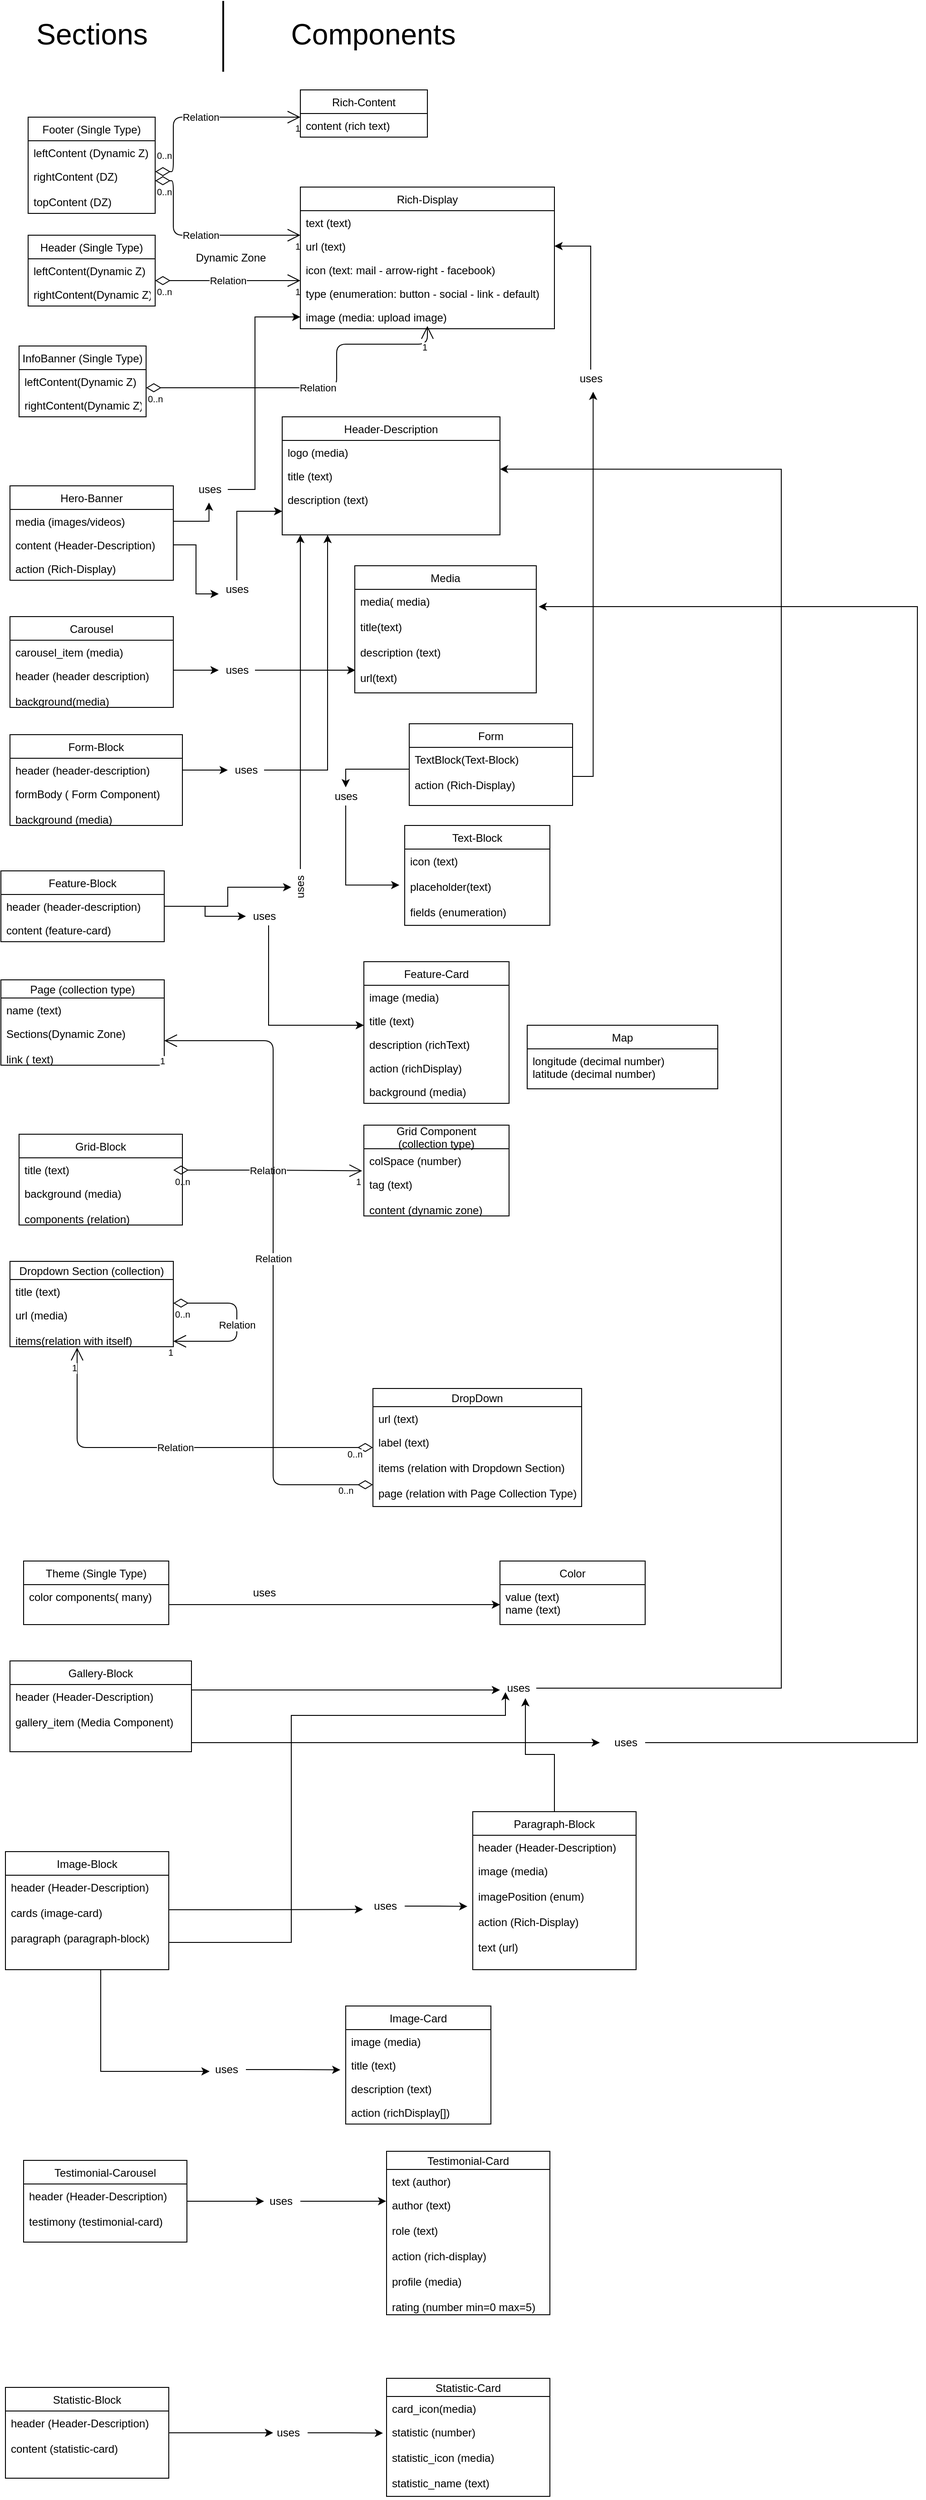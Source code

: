 <mxfile version="13.7.9" type="device"><diagram name="Page-1" id="9f46799a-70d6-7492-0946-bef42562c5a5"><mxGraphModel dx="768" dy="482" grid="1" gridSize="10" guides="1" tooltips="1" connect="1" arrows="1" fold="1" page="1" pageScale="1" pageWidth="1600" pageHeight="1200" background="#ffffff" math="0" shadow="0"><root><mxCell id="0"/><mxCell id="1" parent="0"/><mxCell id="4QAWiXPxQ4Lq5QaZmQ-t-1" value="Header (Single Type)" style="swimlane;fontStyle=0;childLayout=stackLayout;horizontal=1;startSize=26;fillColor=none;horizontalStack=0;resizeParent=1;resizeParentMax=0;resizeLast=0;collapsible=1;marginBottom=0;" parent="1" vertex="1"><mxGeometry x="40" y="260" width="140" height="78" as="geometry"/></mxCell><mxCell id="4QAWiXPxQ4Lq5QaZmQ-t-3" value="leftContent(Dynamic Z)" style="text;strokeColor=none;fillColor=none;align=left;verticalAlign=top;spacingLeft=4;spacingRight=4;overflow=hidden;rotatable=0;points=[[0,0.5],[1,0.5]];portConstraint=eastwest;" parent="4QAWiXPxQ4Lq5QaZmQ-t-1" vertex="1"><mxGeometry y="26" width="140" height="26" as="geometry"/></mxCell><mxCell id="4QAWiXPxQ4Lq5QaZmQ-t-22" value="rightContent(Dynamic Z)&#10;" style="text;strokeColor=none;fillColor=none;align=left;verticalAlign=top;spacingLeft=4;spacingRight=4;overflow=hidden;rotatable=0;points=[[0,0.5],[1,0.5]];portConstraint=eastwest;" parent="4QAWiXPxQ4Lq5QaZmQ-t-1" vertex="1"><mxGeometry y="52" width="140" height="26" as="geometry"/></mxCell><mxCell id="4QAWiXPxQ4Lq5QaZmQ-t-37" value="Relation" style="endArrow=open;html=1;endSize=12;startArrow=diamondThin;startSize=14;startFill=0;edgeStyle=orthogonalEdgeStyle;" parent="1" edge="1"><mxGeometry relative="1" as="geometry"><mxPoint x="180" y="310" as="sourcePoint"/><mxPoint x="340" y="310" as="targetPoint"/></mxGeometry></mxCell><mxCell id="4QAWiXPxQ4Lq5QaZmQ-t-38" value="0..n" style="resizable=0;html=1;align=left;verticalAlign=top;labelBackgroundColor=#ffffff;fontSize=10;" parent="4QAWiXPxQ4Lq5QaZmQ-t-37" connectable="0" vertex="1"><mxGeometry x="-1" relative="1" as="geometry"/></mxCell><mxCell id="4QAWiXPxQ4Lq5QaZmQ-t-39" value="1" style="resizable=0;html=1;align=right;verticalAlign=top;labelBackgroundColor=#ffffff;fontSize=10;" parent="4QAWiXPxQ4Lq5QaZmQ-t-37" connectable="0" vertex="1"><mxGeometry x="1" relative="1" as="geometry"/></mxCell><mxCell id="4QAWiXPxQ4Lq5QaZmQ-t-42" value="Dynamic Zone" style="text;html=1;align=center;verticalAlign=middle;resizable=0;points=[];autosize=1;" parent="1" vertex="1"><mxGeometry x="218" y="275" width="90" height="20" as="geometry"/></mxCell><mxCell id="4QAWiXPxQ4Lq5QaZmQ-t-43" value="Relation" style="endArrow=open;html=1;endSize=12;startArrow=diamondThin;startSize=14;startFill=0;edgeStyle=orthogonalEdgeStyle;" parent="1" edge="1"><mxGeometry relative="1" as="geometry"><mxPoint x="180" y="200" as="sourcePoint"/><mxPoint x="340" y="260" as="targetPoint"/><Array as="points"><mxPoint x="200" y="200"/><mxPoint x="200" y="260"/><mxPoint x="340" y="260"/></Array></mxGeometry></mxCell><mxCell id="4QAWiXPxQ4Lq5QaZmQ-t-44" value="0..n" style="resizable=0;html=1;align=left;verticalAlign=top;labelBackgroundColor=#ffffff;fontSize=10;" parent="4QAWiXPxQ4Lq5QaZmQ-t-43" connectable="0" vertex="1"><mxGeometry x="-1" relative="1" as="geometry"/></mxCell><mxCell id="4QAWiXPxQ4Lq5QaZmQ-t-45" value="1" style="resizable=0;html=1;align=right;verticalAlign=top;labelBackgroundColor=#ffffff;fontSize=10;" parent="4QAWiXPxQ4Lq5QaZmQ-t-43" connectable="0" vertex="1"><mxGeometry x="1" relative="1" as="geometry"/></mxCell><mxCell id="4QAWiXPxQ4Lq5QaZmQ-t-28" value="Rich-Display" style="swimlane;fontStyle=0;childLayout=stackLayout;horizontal=1;startSize=26;fillColor=none;horizontalStack=0;resizeParent=1;resizeParentMax=0;resizeLast=0;collapsible=1;marginBottom=0;" parent="1" vertex="1"><mxGeometry x="340" y="207" width="280" height="156" as="geometry"/></mxCell><mxCell id="4QAWiXPxQ4Lq5QaZmQ-t-29" value="text (text)" style="text;strokeColor=none;fillColor=none;align=left;verticalAlign=top;spacingLeft=4;spacingRight=4;overflow=hidden;rotatable=0;points=[[0,0.5],[1,0.5]];portConstraint=eastwest;" parent="4QAWiXPxQ4Lq5QaZmQ-t-28" vertex="1"><mxGeometry y="26" width="280" height="26" as="geometry"/></mxCell><mxCell id="4QAWiXPxQ4Lq5QaZmQ-t-30" value="url (text)" style="text;strokeColor=none;fillColor=none;align=left;verticalAlign=top;spacingLeft=4;spacingRight=4;overflow=hidden;rotatable=0;points=[[0,0.5],[1,0.5]];portConstraint=eastwest;" parent="4QAWiXPxQ4Lq5QaZmQ-t-28" vertex="1"><mxGeometry y="52" width="280" height="26" as="geometry"/></mxCell><mxCell id="4QAWiXPxQ4Lq5QaZmQ-t-32" value="icon (text: mail - arrow-right - facebook)" style="text;strokeColor=none;fillColor=none;align=left;verticalAlign=top;spacingLeft=4;spacingRight=4;overflow=hidden;rotatable=0;points=[[0,0.5],[1,0.5]];portConstraint=eastwest;" parent="4QAWiXPxQ4Lq5QaZmQ-t-28" vertex="1"><mxGeometry y="78" width="280" height="26" as="geometry"/></mxCell><mxCell id="4QAWiXPxQ4Lq5QaZmQ-t-40" value="type (enumeration: button - social - link - default)" style="text;strokeColor=none;fillColor=none;align=left;verticalAlign=top;spacingLeft=4;spacingRight=4;overflow=hidden;rotatable=0;points=[[0,0.5],[1,0.5]];portConstraint=eastwest;" parent="4QAWiXPxQ4Lq5QaZmQ-t-28" vertex="1"><mxGeometry y="104" width="280" height="26" as="geometry"/></mxCell><mxCell id="4QAWiXPxQ4Lq5QaZmQ-t-41" value="image (media: upload image)" style="text;strokeColor=none;fillColor=none;align=left;verticalAlign=top;spacingLeft=4;spacingRight=4;overflow=hidden;rotatable=0;points=[[0,0.5],[1,0.5]];portConstraint=eastwest;" parent="4QAWiXPxQ4Lq5QaZmQ-t-28" vertex="1"><mxGeometry y="130" width="280" height="26" as="geometry"/></mxCell><mxCell id="4QAWiXPxQ4Lq5QaZmQ-t-47" value="Relation" style="endArrow=open;html=1;endSize=12;startArrow=diamondThin;startSize=14;startFill=0;edgeStyle=orthogonalEdgeStyle;" parent="1" edge="1"><mxGeometry relative="1" as="geometry"><mxPoint x="180" y="190" as="sourcePoint"/><mxPoint x="340" y="130" as="targetPoint"/><Array as="points"><mxPoint x="200" y="190"/><mxPoint x="200" y="130"/></Array></mxGeometry></mxCell><mxCell id="4QAWiXPxQ4Lq5QaZmQ-t-48" value="0..n" style="resizable=0;html=1;align=left;verticalAlign=top;labelBackgroundColor=#ffffff;fontSize=10;" parent="4QAWiXPxQ4Lq5QaZmQ-t-47" connectable="0" vertex="1"><mxGeometry x="-1" relative="1" as="geometry"><mxPoint y="-30" as="offset"/></mxGeometry></mxCell><mxCell id="4QAWiXPxQ4Lq5QaZmQ-t-49" value="1" style="resizable=0;html=1;align=right;verticalAlign=top;labelBackgroundColor=#ffffff;fontSize=10;" parent="4QAWiXPxQ4Lq5QaZmQ-t-47" connectable="0" vertex="1"><mxGeometry x="1" relative="1" as="geometry"/></mxCell><mxCell id="4QAWiXPxQ4Lq5QaZmQ-t-50" value="Rich-Content" style="swimlane;fontStyle=0;childLayout=stackLayout;horizontal=1;startSize=26;fillColor=none;horizontalStack=0;resizeParent=1;resizeParentMax=0;resizeLast=0;collapsible=1;marginBottom=0;" parent="1" vertex="1"><mxGeometry x="340" y="100" width="140" height="52" as="geometry"/></mxCell><mxCell id="4QAWiXPxQ4Lq5QaZmQ-t-51" value="content (rich text)" style="text;strokeColor=none;fillColor=none;align=left;verticalAlign=top;spacingLeft=4;spacingRight=4;overflow=hidden;rotatable=0;points=[[0,0.5],[1,0.5]];portConstraint=eastwest;" parent="4QAWiXPxQ4Lq5QaZmQ-t-50" vertex="1"><mxGeometry y="26" width="140" height="26" as="geometry"/></mxCell><mxCell id="4QAWiXPxQ4Lq5QaZmQ-t-94" value="Sections" style="text;html=1;align=center;verticalAlign=middle;resizable=0;points=[];autosize=1;fontSize=32;" parent="1" vertex="1"><mxGeometry x="40" y="19" width="140" height="40" as="geometry"/></mxCell><mxCell id="4QAWiXPxQ4Lq5QaZmQ-t-95" value="Components" style="text;html=1;align=center;verticalAlign=middle;resizable=0;points=[];autosize=1;fontSize=32;" parent="1" vertex="1"><mxGeometry x="320" y="19" width="200" height="40" as="geometry"/></mxCell><mxCell id="4QAWiXPxQ4Lq5QaZmQ-t-96" value="" style="line;strokeWidth=2;direction=south;html=1;fontSize=32;" parent="1" vertex="1"><mxGeometry x="250" y="2" width="10" height="78" as="geometry"/></mxCell><mxCell id="4QAWiXPxQ4Lq5QaZmQ-t-5" value="Footer (Single Type)" style="swimlane;fontStyle=0;childLayout=stackLayout;horizontal=1;startSize=26;fillColor=none;horizontalStack=0;resizeParent=1;resizeParentMax=0;resizeLast=0;collapsible=1;marginBottom=0;" parent="1" vertex="1"><mxGeometry x="40" y="130" width="140" height="106" as="geometry"/></mxCell><mxCell id="4QAWiXPxQ4Lq5QaZmQ-t-6" value="leftContent (Dynamic Z)" style="text;strokeColor=none;fillColor=none;align=left;verticalAlign=top;spacingLeft=4;spacingRight=4;overflow=hidden;rotatable=0;points=[[0,0.5],[1,0.5]];portConstraint=eastwest;" parent="4QAWiXPxQ4Lq5QaZmQ-t-5" vertex="1"><mxGeometry y="26" width="140" height="26" as="geometry"/></mxCell><mxCell id="4QAWiXPxQ4Lq5QaZmQ-t-7" value="rightContent (DZ)" style="text;strokeColor=none;fillColor=none;align=left;verticalAlign=top;spacingLeft=4;spacingRight=4;overflow=hidden;rotatable=0;points=[[0,0.5],[1,0.5]];portConstraint=eastwest;" parent="4QAWiXPxQ4Lq5QaZmQ-t-5" vertex="1"><mxGeometry y="52" width="140" height="28" as="geometry"/></mxCell><mxCell id="4QAWiXPxQ4Lq5QaZmQ-t-97" value="topContent (DZ)" style="text;strokeColor=none;fillColor=none;align=left;verticalAlign=top;spacingLeft=4;spacingRight=4;overflow=hidden;rotatable=0;points=[[0,0.5],[1,0.5]];portConstraint=eastwest;" parent="4QAWiXPxQ4Lq5QaZmQ-t-5" vertex="1"><mxGeometry y="80" width="140" height="26" as="geometry"/></mxCell><mxCell id="4QAWiXPxQ4Lq5QaZmQ-t-61" value="Header-Description" style="swimlane;fontStyle=0;childLayout=stackLayout;horizontal=1;startSize=26;fillColor=none;horizontalStack=0;resizeParent=1;resizeParentMax=0;resizeLast=0;collapsible=1;marginBottom=0;" parent="1" vertex="1"><mxGeometry x="320" y="460" width="240" height="130" as="geometry"/></mxCell><mxCell id="4QAWiXPxQ4Lq5QaZmQ-t-62" value="logo (media)" style="text;strokeColor=none;fillColor=none;align=left;verticalAlign=top;spacingLeft=4;spacingRight=4;overflow=hidden;rotatable=0;points=[[0,0.5],[1,0.5]];portConstraint=eastwest;" parent="4QAWiXPxQ4Lq5QaZmQ-t-61" vertex="1"><mxGeometry y="26" width="240" height="26" as="geometry"/></mxCell><mxCell id="4QAWiXPxQ4Lq5QaZmQ-t-63" value="title (text)" style="text;strokeColor=none;fillColor=none;align=left;verticalAlign=top;spacingLeft=4;spacingRight=4;overflow=hidden;rotatable=0;points=[[0,0.5],[1,0.5]];portConstraint=eastwest;" parent="4QAWiXPxQ4Lq5QaZmQ-t-61" vertex="1"><mxGeometry y="52" width="240" height="26" as="geometry"/></mxCell><mxCell id="4QAWiXPxQ4Lq5QaZmQ-t-64" value="description (text)" style="text;strokeColor=none;fillColor=none;align=left;verticalAlign=top;spacingLeft=4;spacingRight=4;overflow=hidden;rotatable=0;points=[[0,0.5],[1,0.5]];portConstraint=eastwest;" parent="4QAWiXPxQ4Lq5QaZmQ-t-61" vertex="1"><mxGeometry y="78" width="240" height="52" as="geometry"/></mxCell><mxCell id="4QAWiXPxQ4Lq5QaZmQ-t-18" value="InfoBanner (Single Type)" style="swimlane;fontStyle=0;childLayout=stackLayout;horizontal=1;startSize=26;fillColor=none;horizontalStack=0;resizeParent=1;resizeParentMax=0;resizeLast=0;collapsible=1;marginBottom=0;" parent="1" vertex="1"><mxGeometry x="30" y="382" width="140" height="78" as="geometry"/></mxCell><mxCell id="4QAWiXPxQ4Lq5QaZmQ-t-19" value="leftContent(Dynamic Z)" style="text;strokeColor=none;fillColor=none;align=left;verticalAlign=top;spacingLeft=4;spacingRight=4;overflow=hidden;rotatable=0;points=[[0,0.5],[1,0.5]];portConstraint=eastwest;" parent="4QAWiXPxQ4Lq5QaZmQ-t-18" vertex="1"><mxGeometry y="26" width="140" height="26" as="geometry"/></mxCell><mxCell id="4QAWiXPxQ4Lq5QaZmQ-t-20" value="rightContent(Dynamic Z)" style="text;strokeColor=none;fillColor=none;align=left;verticalAlign=top;spacingLeft=4;spacingRight=4;overflow=hidden;rotatable=0;points=[[0,0.5],[1,0.5]];portConstraint=eastwest;" parent="4QAWiXPxQ4Lq5QaZmQ-t-18" vertex="1"><mxGeometry y="52" width="140" height="26" as="geometry"/></mxCell><mxCell id="6UUdzX-DquWa7qT8V6iC-32" style="edgeStyle=orthogonalEdgeStyle;rounded=0;orthogonalLoop=1;jettySize=auto;html=1;" parent="1" source="erxhbfOJftPFRMfBYJnH-46" edge="1"><mxGeometry relative="1" as="geometry"><mxPoint x="370" y="590" as="targetPoint"/><Array as="points"><mxPoint x="370" y="849"/><mxPoint x="370" y="590"/></Array></mxGeometry></mxCell><mxCell id="6UUdzX-DquWa7qT8V6iC-33" style="edgeStyle=orthogonalEdgeStyle;rounded=0;orthogonalLoop=1;jettySize=auto;html=1;" parent="1" source="erxhbfOJftPFRMfBYJnH-43" edge="1"><mxGeometry relative="1" as="geometry"><mxPoint x="340" y="590" as="targetPoint"/></mxGeometry></mxCell><mxCell id="6UUdzX-DquWa7qT8V6iC-24" value="Media" style="swimlane;fontStyle=0;childLayout=stackLayout;horizontal=1;startSize=26;fillColor=none;horizontalStack=0;resizeParent=1;resizeParentMax=0;resizeLast=0;collapsible=1;marginBottom=0;" parent="1" vertex="1"><mxGeometry x="400" y="624" width="200" height="140" as="geometry"/></mxCell><mxCell id="6UUdzX-DquWa7qT8V6iC-25" value="media( media)&#10;&#10;title(text)&#10;&#10;description (text)&#10;&#10;url(text)" style="text;strokeColor=none;fillColor=none;align=left;verticalAlign=top;spacingLeft=4;spacingRight=4;overflow=hidden;rotatable=0;points=[[0,0.5],[1,0.5]];portConstraint=eastwest;" parent="6UUdzX-DquWa7qT8V6iC-24" vertex="1"><mxGeometry y="26" width="200" height="114" as="geometry"/></mxCell><mxCell id="4QAWiXPxQ4Lq5QaZmQ-t-9" value="Hero-Banner" style="swimlane;fontStyle=0;childLayout=stackLayout;horizontal=1;startSize=26;fillColor=none;horizontalStack=0;resizeParent=1;resizeParentMax=0;resizeLast=0;collapsible=1;marginBottom=0;" parent="1" vertex="1"><mxGeometry x="20" y="536" width="180" height="104" as="geometry"/></mxCell><mxCell id="4QAWiXPxQ4Lq5QaZmQ-t-10" value="media (images/videos)" style="text;strokeColor=none;fillColor=none;align=left;verticalAlign=top;spacingLeft=4;spacingRight=4;overflow=hidden;rotatable=0;points=[[0,0.5],[1,0.5]];portConstraint=eastwest;" parent="4QAWiXPxQ4Lq5QaZmQ-t-9" vertex="1"><mxGeometry y="26" width="180" height="26" as="geometry"/></mxCell><mxCell id="4QAWiXPxQ4Lq5QaZmQ-t-11" value="content (Header-Description)" style="text;strokeColor=none;fillColor=none;align=left;verticalAlign=top;spacingLeft=4;spacingRight=4;overflow=hidden;rotatable=0;points=[[0,0.5],[1,0.5]];portConstraint=eastwest;" parent="4QAWiXPxQ4Lq5QaZmQ-t-9" vertex="1"><mxGeometry y="52" width="180" height="26" as="geometry"/></mxCell><mxCell id="4QAWiXPxQ4Lq5QaZmQ-t-57" value="action (Rich-Display)" style="text;strokeColor=none;fillColor=none;align=left;verticalAlign=top;spacingLeft=4;spacingRight=4;overflow=hidden;rotatable=0;points=[[0,0.5],[1,0.5]];portConstraint=eastwest;" parent="4QAWiXPxQ4Lq5QaZmQ-t-9" vertex="1"><mxGeometry y="78" width="180" height="26" as="geometry"/></mxCell><mxCell id="4QAWiXPxQ4Lq5QaZmQ-t-71" value="Feature-Card" style="swimlane;fontStyle=0;childLayout=stackLayout;horizontal=1;startSize=26;fillColor=none;horizontalStack=0;resizeParent=1;resizeParentMax=0;resizeLast=0;collapsible=1;marginBottom=0;" parent="1" vertex="1"><mxGeometry x="410" y="1060" width="160" height="156" as="geometry"/></mxCell><mxCell id="4QAWiXPxQ4Lq5QaZmQ-t-72" value="image (media)" style="text;strokeColor=none;fillColor=none;align=left;verticalAlign=top;spacingLeft=4;spacingRight=4;overflow=hidden;rotatable=0;points=[[0,0.5],[1,0.5]];portConstraint=eastwest;" parent="4QAWiXPxQ4Lq5QaZmQ-t-71" vertex="1"><mxGeometry y="26" width="160" height="26" as="geometry"/></mxCell><mxCell id="4QAWiXPxQ4Lq5QaZmQ-t-73" value="title (text)" style="text;strokeColor=none;fillColor=none;align=left;verticalAlign=top;spacingLeft=4;spacingRight=4;overflow=hidden;rotatable=0;points=[[0,0.5],[1,0.5]];portConstraint=eastwest;" parent="4QAWiXPxQ4Lq5QaZmQ-t-71" vertex="1"><mxGeometry y="52" width="160" height="26" as="geometry"/></mxCell><mxCell id="4QAWiXPxQ4Lq5QaZmQ-t-74" value="description (richText)" style="text;strokeColor=none;fillColor=none;align=left;verticalAlign=top;spacingLeft=4;spacingRight=4;overflow=hidden;rotatable=0;points=[[0,0.5],[1,0.5]];portConstraint=eastwest;" parent="4QAWiXPxQ4Lq5QaZmQ-t-71" vertex="1"><mxGeometry y="78" width="160" height="26" as="geometry"/></mxCell><mxCell id="4QAWiXPxQ4Lq5QaZmQ-t-77" value="action (richDisplay)" style="text;strokeColor=none;fillColor=none;align=left;verticalAlign=top;spacingLeft=4;spacingRight=4;overflow=hidden;rotatable=0;points=[[0,0.5],[1,0.5]];portConstraint=eastwest;" parent="4QAWiXPxQ4Lq5QaZmQ-t-71" vertex="1"><mxGeometry y="104" width="160" height="26" as="geometry"/></mxCell><mxCell id="4QAWiXPxQ4Lq5QaZmQ-t-98" value="background (media)" style="text;strokeColor=none;fillColor=none;align=left;verticalAlign=top;spacingLeft=4;spacingRight=4;overflow=hidden;rotatable=0;points=[[0,0.5],[1,0.5]];portConstraint=eastwest;" parent="4QAWiXPxQ4Lq5QaZmQ-t-71" vertex="1"><mxGeometry y="130" width="160" height="26" as="geometry"/></mxCell><mxCell id="6UUdzX-DquWa7qT8V6iC-29" style="edgeStyle=orthogonalEdgeStyle;rounded=0;orthogonalLoop=1;jettySize=auto;html=1;" parent="1" source="erxhbfOJftPFRMfBYJnH-41" edge="1"><mxGeometry relative="1" as="geometry"><Array as="points"><mxPoint x="305" y="1009"/><mxPoint x="305" y="1130"/></Array><mxPoint x="410" y="1130" as="targetPoint"/></mxGeometry></mxCell><mxCell id="4QAWiXPxQ4Lq5QaZmQ-t-78" value="Carousel" style="swimlane;fontStyle=0;childLayout=stackLayout;horizontal=1;startSize=26;fillColor=none;horizontalStack=0;resizeParent=1;resizeParentMax=0;resizeLast=0;collapsible=1;marginBottom=0;" parent="1" vertex="1"><mxGeometry x="20" y="680" width="180" height="100" as="geometry"/></mxCell><mxCell id="4QAWiXPxQ4Lq5QaZmQ-t-79" value="carousel_item (media)" style="text;strokeColor=none;fillColor=none;align=left;verticalAlign=top;spacingLeft=4;spacingRight=4;overflow=hidden;rotatable=0;points=[[0,0.5],[1,0.5]];portConstraint=eastwest;" parent="4QAWiXPxQ4Lq5QaZmQ-t-78" vertex="1"><mxGeometry y="26" width="180" height="26" as="geometry"/></mxCell><mxCell id="4QAWiXPxQ4Lq5QaZmQ-t-80" value="header (header description)&#10;&#10;background(media)" style="text;strokeColor=none;fillColor=none;align=left;verticalAlign=top;spacingLeft=4;spacingRight=4;overflow=hidden;rotatable=0;points=[[0,0.5],[1,0.5]];portConstraint=eastwest;" parent="4QAWiXPxQ4Lq5QaZmQ-t-78" vertex="1"><mxGeometry y="52" width="180" height="48" as="geometry"/></mxCell><mxCell id="6UUdzX-DquWa7qT8V6iC-17" value="Form" style="swimlane;fontStyle=0;childLayout=stackLayout;horizontal=1;startSize=26;fillColor=none;horizontalStack=0;resizeParent=1;resizeParentMax=0;resizeLast=0;collapsible=1;marginBottom=0;" parent="1" vertex="1"><mxGeometry x="460" y="798" width="180" height="90" as="geometry"/></mxCell><mxCell id="6UUdzX-DquWa7qT8V6iC-18" value="TextBlock(Text-Block)&#10;&#10;action (Rich-Display)" style="text;strokeColor=none;fillColor=none;align=left;verticalAlign=top;spacingLeft=4;spacingRight=4;overflow=hidden;rotatable=0;points=[[0,0.5],[1,0.5]];portConstraint=eastwest;" parent="6UUdzX-DquWa7qT8V6iC-17" vertex="1"><mxGeometry y="26" width="180" height="64" as="geometry"/></mxCell><mxCell id="6UUdzX-DquWa7qT8V6iC-39" value="Grid Component &#10;(collection type)" style="swimlane;fontStyle=0;childLayout=stackLayout;horizontal=1;startSize=26;fillColor=none;horizontalStack=0;resizeParent=1;resizeParentMax=0;resizeLast=0;collapsible=1;marginBottom=0;" parent="1" vertex="1"><mxGeometry x="410" y="1240" width="160" height="100" as="geometry"/></mxCell><mxCell id="6UUdzX-DquWa7qT8V6iC-40" value="colSpace (number)&#10;" style="text;strokeColor=none;fillColor=none;align=left;verticalAlign=top;spacingLeft=4;spacingRight=4;overflow=hidden;rotatable=0;points=[[0,0.5],[1,0.5]];portConstraint=eastwest;" parent="6UUdzX-DquWa7qT8V6iC-39" vertex="1"><mxGeometry y="26" width="160" height="26" as="geometry"/></mxCell><mxCell id="6UUdzX-DquWa7qT8V6iC-42" value="tag (text)&#10;&#10;content (dynamic zone)" style="text;strokeColor=none;fillColor=none;align=left;verticalAlign=top;spacingLeft=4;spacingRight=4;overflow=hidden;rotatable=0;points=[[0,0.5],[1,0.5]];portConstraint=eastwest;" parent="6UUdzX-DquWa7qT8V6iC-39" vertex="1"><mxGeometry y="52" width="160" height="48" as="geometry"/></mxCell><mxCell id="erxhbfOJftPFRMfBYJnH-1" value="Relation" style="endArrow=open;html=1;endSize=12;startArrow=diamondThin;startSize=14;startFill=0;edgeStyle=orthogonalEdgeStyle;entryX=-0.012;entryY=-0.035;entryDx=0;entryDy=0;entryPerimeter=0;" edge="1" parent="1" target="6UUdzX-DquWa7qT8V6iC-42"><mxGeometry relative="1" as="geometry"><mxPoint x="200" y="1289.5" as="sourcePoint"/><mxPoint x="360" y="1289.5" as="targetPoint"/><Array as="points"><mxPoint x="305" y="1290"/></Array></mxGeometry></mxCell><mxCell id="erxhbfOJftPFRMfBYJnH-2" value="0..n" style="resizable=0;html=1;align=left;verticalAlign=top;labelBackgroundColor=#ffffff;fontSize=10;" connectable="0" vertex="1" parent="erxhbfOJftPFRMfBYJnH-1"><mxGeometry x="-1" relative="1" as="geometry"/></mxCell><mxCell id="erxhbfOJftPFRMfBYJnH-3" value="1" style="resizable=0;html=1;align=right;verticalAlign=top;labelBackgroundColor=#ffffff;fontSize=10;" connectable="0" vertex="1" parent="erxhbfOJftPFRMfBYJnH-1"><mxGeometry x="1" relative="1" as="geometry"/></mxCell><mxCell id="6UUdzX-DquWa7qT8V6iC-5" value="Form-Block" style="swimlane;fontStyle=0;childLayout=stackLayout;horizontal=1;startSize=26;fillColor=none;horizontalStack=0;resizeParent=1;resizeParentMax=0;resizeLast=0;collapsible=1;marginBottom=0;" parent="1" vertex="1"><mxGeometry x="20" y="810" width="190" height="100" as="geometry"/></mxCell><mxCell id="6UUdzX-DquWa7qT8V6iC-7" value="header (header-description)" style="text;strokeColor=none;fillColor=none;align=left;verticalAlign=top;spacingLeft=4;spacingRight=4;overflow=hidden;rotatable=0;points=[[0,0.5],[1,0.5]];portConstraint=eastwest;" parent="6UUdzX-DquWa7qT8V6iC-5" vertex="1"><mxGeometry y="26" width="190" height="26" as="geometry"/></mxCell><mxCell id="6UUdzX-DquWa7qT8V6iC-8" value="formBody ( Form Component)&#10;&#10;background (media)" style="text;strokeColor=none;fillColor=none;align=left;verticalAlign=top;spacingLeft=4;spacingRight=4;overflow=hidden;rotatable=0;points=[[0,0.5],[1,0.5]];portConstraint=eastwest;" parent="6UUdzX-DquWa7qT8V6iC-5" vertex="1"><mxGeometry y="52" width="190" height="48" as="geometry"/></mxCell><mxCell id="6UUdzX-DquWa7qT8V6iC-2" value="Text-Block" style="swimlane;fontStyle=0;childLayout=stackLayout;horizontal=1;startSize=26;fillColor=none;horizontalStack=0;resizeParent=1;resizeParentMax=0;resizeLast=0;collapsible=1;marginBottom=0;" parent="1" vertex="1"><mxGeometry x="455" y="910" width="160" height="110" as="geometry"/></mxCell><mxCell id="6UUdzX-DquWa7qT8V6iC-3" value="icon (text)&#10;&#10;placeholder(text)&#10;&#10;fields (enumeration)" style="text;strokeColor=none;fillColor=none;align=left;verticalAlign=top;spacingLeft=4;spacingRight=4;overflow=hidden;rotatable=0;points=[[0,0.5],[1,0.5]];portConstraint=eastwest;" parent="6UUdzX-DquWa7qT8V6iC-2" vertex="1"><mxGeometry y="26" width="160" height="84" as="geometry"/></mxCell><mxCell id="erxhbfOJftPFRMfBYJnH-6" value="Dropdown Section (collection)" style="swimlane;fontStyle=0;childLayout=stackLayout;horizontal=1;startSize=20;fillColor=none;horizontalStack=0;resizeParent=1;resizeParentMax=0;resizeLast=0;collapsible=1;marginBottom=0;" vertex="1" parent="1"><mxGeometry x="20" y="1390" width="180" height="94" as="geometry"/></mxCell><mxCell id="erxhbfOJftPFRMfBYJnH-7" value="title (text)" style="text;strokeColor=none;fillColor=none;align=left;verticalAlign=top;spacingLeft=4;spacingRight=4;overflow=hidden;rotatable=0;points=[[0,0.5],[1,0.5]];portConstraint=eastwest;" vertex="1" parent="erxhbfOJftPFRMfBYJnH-6"><mxGeometry y="20" width="180" height="26" as="geometry"/></mxCell><mxCell id="erxhbfOJftPFRMfBYJnH-8" value="url (media)&#10;&#10;items(relation with itself)" style="text;strokeColor=none;fillColor=none;align=left;verticalAlign=top;spacingLeft=4;spacingRight=4;overflow=hidden;rotatable=0;points=[[0,0.5],[1,0.5]];portConstraint=eastwest;" vertex="1" parent="erxhbfOJftPFRMfBYJnH-6"><mxGeometry y="46" width="180" height="48" as="geometry"/></mxCell><mxCell id="erxhbfOJftPFRMfBYJnH-9" value="Relation" style="endArrow=open;html=1;endSize=12;startArrow=diamondThin;startSize=14;startFill=0;edgeStyle=orthogonalEdgeStyle;entryX=1;entryY=0.875;entryDx=0;entryDy=0;entryPerimeter=0;" edge="1" parent="erxhbfOJftPFRMfBYJnH-6" target="erxhbfOJftPFRMfBYJnH-8"><mxGeometry x="0.033" relative="1" as="geometry"><mxPoint x="180" y="46" as="sourcePoint"/><mxPoint x="185" y="88" as="targetPoint"/><Array as="points"><mxPoint x="250" y="46"/><mxPoint x="250" y="88"/></Array><mxPoint as="offset"/></mxGeometry></mxCell><mxCell id="erxhbfOJftPFRMfBYJnH-10" value="0..n" style="resizable=0;html=1;align=left;verticalAlign=top;labelBackgroundColor=#ffffff;fontSize=10;" connectable="0" vertex="1" parent="erxhbfOJftPFRMfBYJnH-9"><mxGeometry x="-1" relative="1" as="geometry"/></mxCell><mxCell id="erxhbfOJftPFRMfBYJnH-11" value="1" style="resizable=0;html=1;align=right;verticalAlign=top;labelBackgroundColor=#ffffff;fontSize=10;" connectable="0" vertex="1" parent="erxhbfOJftPFRMfBYJnH-9"><mxGeometry x="1" relative="1" as="geometry"/></mxCell><mxCell id="6UUdzX-DquWa7qT8V6iC-26" value="Feature-Block" style="swimlane;fontStyle=0;childLayout=stackLayout;horizontal=1;startSize=26;fillColor=none;horizontalStack=0;resizeParent=1;resizeParentMax=0;resizeLast=0;collapsible=1;marginBottom=0;" parent="1" vertex="1"><mxGeometry x="10" y="960" width="180" height="78" as="geometry"/></mxCell><mxCell id="6UUdzX-DquWa7qT8V6iC-27" value="header (header-description)" style="text;strokeColor=none;fillColor=none;align=left;verticalAlign=top;spacingLeft=4;spacingRight=4;overflow=hidden;rotatable=0;points=[[0,0.5],[1,0.5]];portConstraint=eastwest;" parent="6UUdzX-DquWa7qT8V6iC-26" vertex="1"><mxGeometry y="26" width="180" height="26" as="geometry"/></mxCell><mxCell id="6UUdzX-DquWa7qT8V6iC-28" value="content (feature-card)" style="text;strokeColor=none;fillColor=none;align=left;verticalAlign=top;spacingLeft=4;spacingRight=4;overflow=hidden;rotatable=0;points=[[0,0.5],[1,0.5]];portConstraint=eastwest;" parent="6UUdzX-DquWa7qT8V6iC-26" vertex="1"><mxGeometry y="52" width="180" height="26" as="geometry"/></mxCell><mxCell id="erxhbfOJftPFRMfBYJnH-12" value="Page (collection type)" style="swimlane;fontStyle=0;childLayout=stackLayout;horizontal=1;startSize=20;fillColor=none;horizontalStack=0;resizeParent=1;resizeParentMax=0;resizeLast=0;collapsible=1;marginBottom=0;" vertex="1" parent="1"><mxGeometry x="10" y="1080" width="180" height="94" as="geometry"/></mxCell><mxCell id="erxhbfOJftPFRMfBYJnH-13" value="name (text)" style="text;strokeColor=none;fillColor=none;align=left;verticalAlign=top;spacingLeft=4;spacingRight=4;overflow=hidden;rotatable=0;points=[[0,0.5],[1,0.5]];portConstraint=eastwest;" vertex="1" parent="erxhbfOJftPFRMfBYJnH-12"><mxGeometry y="20" width="180" height="26" as="geometry"/></mxCell><mxCell id="erxhbfOJftPFRMfBYJnH-14" value="Sections(Dynamic Zone)&#10;&#10;link ( text)" style="text;strokeColor=none;fillColor=none;align=left;verticalAlign=top;spacingLeft=4;spacingRight=4;overflow=hidden;rotatable=0;points=[[0,0.5],[1,0.5]];portConstraint=eastwest;" vertex="1" parent="erxhbfOJftPFRMfBYJnH-12"><mxGeometry y="46" width="180" height="48" as="geometry"/></mxCell><mxCell id="erxhbfOJftPFRMfBYJnH-23" value="DropDown" style="swimlane;fontStyle=0;childLayout=stackLayout;horizontal=1;startSize=20;fillColor=none;horizontalStack=0;resizeParent=1;resizeParentMax=0;resizeLast=0;collapsible=1;marginBottom=0;" vertex="1" parent="1"><mxGeometry x="420" y="1530" width="230" height="130" as="geometry"/></mxCell><mxCell id="erxhbfOJftPFRMfBYJnH-24" value="url (text)" style="text;strokeColor=none;fillColor=none;align=left;verticalAlign=top;spacingLeft=4;spacingRight=4;overflow=hidden;rotatable=0;points=[[0,0.5],[1,0.5]];portConstraint=eastwest;" vertex="1" parent="erxhbfOJftPFRMfBYJnH-23"><mxGeometry y="20" width="230" height="26" as="geometry"/></mxCell><mxCell id="erxhbfOJftPFRMfBYJnH-25" value="label (text)&#10;&#10;items (relation with Dropdown Section)&#10;&#10;page (relation with Page Collection Type) " style="text;strokeColor=none;fillColor=none;align=left;verticalAlign=top;spacingLeft=4;spacingRight=4;overflow=hidden;rotatable=0;points=[[0,0.5],[1,0.5]];portConstraint=eastwest;" vertex="1" parent="erxhbfOJftPFRMfBYJnH-23"><mxGeometry y="46" width="230" height="84" as="geometry"/></mxCell><mxCell id="erxhbfOJftPFRMfBYJnH-32" value="Relation" style="endArrow=open;html=1;endSize=12;startArrow=diamondThin;startSize=14;startFill=0;edgeStyle=orthogonalEdgeStyle;exitX=0;exitY=0.5;exitDx=0;exitDy=0;entryX=0.411;entryY=1.021;entryDx=0;entryDy=0;entryPerimeter=0;" edge="1" parent="1" source="erxhbfOJftPFRMfBYJnH-23" target="erxhbfOJftPFRMfBYJnH-8"><mxGeometry relative="1" as="geometry"><mxPoint x="158.96" y="1594.5" as="sourcePoint"/><mxPoint x="150" y="1520" as="targetPoint"/><Array as="points"><mxPoint x="94" y="1595"/></Array></mxGeometry></mxCell><mxCell id="erxhbfOJftPFRMfBYJnH-33" value="0..n" style="resizable=0;html=1;align=left;verticalAlign=top;labelBackgroundColor=#ffffff;fontSize=10;" connectable="0" vertex="1" parent="erxhbfOJftPFRMfBYJnH-32"><mxGeometry x="-1" relative="1" as="geometry"><mxPoint x="-30" y="-5" as="offset"/></mxGeometry></mxCell><mxCell id="erxhbfOJftPFRMfBYJnH-34" value="1" style="resizable=0;html=1;align=right;verticalAlign=top;labelBackgroundColor=#ffffff;fontSize=10;" connectable="0" vertex="1" parent="erxhbfOJftPFRMfBYJnH-32"><mxGeometry x="1" relative="1" as="geometry"><mxPoint x="1" y="10.0" as="offset"/></mxGeometry></mxCell><mxCell id="erxhbfOJftPFRMfBYJnH-35" value="Relation" style="endArrow=open;html=1;endSize=12;startArrow=diamondThin;startSize=14;startFill=0;edgeStyle=orthogonalEdgeStyle;" edge="1" parent="1"><mxGeometry relative="1" as="geometry"><mxPoint x="420" y="1636" as="sourcePoint"/><mxPoint x="190" y="1147" as="targetPoint"/><Array as="points"><mxPoint x="310" y="1636"/><mxPoint x="310" y="1147"/></Array></mxGeometry></mxCell><mxCell id="erxhbfOJftPFRMfBYJnH-36" value="0..n" style="resizable=0;html=1;align=left;verticalAlign=top;labelBackgroundColor=#ffffff;fontSize=10;" connectable="0" vertex="1" parent="erxhbfOJftPFRMfBYJnH-35"><mxGeometry x="-1" relative="1" as="geometry"><mxPoint x="-40" y="-6" as="offset"/></mxGeometry></mxCell><mxCell id="erxhbfOJftPFRMfBYJnH-37" value="1" style="resizable=0;html=1;align=right;verticalAlign=top;labelBackgroundColor=#ffffff;fontSize=10;" connectable="0" vertex="1" parent="erxhbfOJftPFRMfBYJnH-35"><mxGeometry x="1" relative="1" as="geometry"><mxPoint x="1" y="10.0" as="offset"/></mxGeometry></mxCell><mxCell id="erxhbfOJftPFRMfBYJnH-46" value="uses" style="text;html=1;align=center;verticalAlign=middle;resizable=0;points=[];autosize=1;" vertex="1" parent="1"><mxGeometry x="260" y="839" width="40" height="20" as="geometry"/></mxCell><mxCell id="erxhbfOJftPFRMfBYJnH-47" style="edgeStyle=orthogonalEdgeStyle;rounded=0;orthogonalLoop=1;jettySize=auto;html=1;" edge="1" parent="1" source="6UUdzX-DquWa7qT8V6iC-5" target="erxhbfOJftPFRMfBYJnH-46"><mxGeometry relative="1" as="geometry"><mxPoint x="350" y="590" as="targetPoint"/><mxPoint x="190" y="849" as="sourcePoint"/><Array as="points"><mxPoint x="220" y="849"/><mxPoint x="220" y="849"/></Array></mxGeometry></mxCell><mxCell id="erxhbfOJftPFRMfBYJnH-43" value="uses" style="text;html=1;align=center;verticalAlign=middle;resizable=0;points=[];autosize=1;rotation=-90;" vertex="1" parent="1"><mxGeometry x="320" y="968" width="40" height="20" as="geometry"/></mxCell><mxCell id="erxhbfOJftPFRMfBYJnH-48" style="edgeStyle=orthogonalEdgeStyle;rounded=0;orthogonalLoop=1;jettySize=auto;html=1;" edge="1" parent="1" source="6UUdzX-DquWa7qT8V6iC-26" target="erxhbfOJftPFRMfBYJnH-43"><mxGeometry relative="1" as="geometry"><mxPoint x="340" y="590" as="targetPoint"/><mxPoint x="190" y="999" as="sourcePoint"/></mxGeometry></mxCell><mxCell id="erxhbfOJftPFRMfBYJnH-41" value="uses" style="text;html=1;align=center;verticalAlign=middle;resizable=0;points=[];autosize=1;" vertex="1" parent="1"><mxGeometry x="280" y="1000" width="40" height="20" as="geometry"/></mxCell><mxCell id="erxhbfOJftPFRMfBYJnH-54" style="edgeStyle=orthogonalEdgeStyle;rounded=0;orthogonalLoop=1;jettySize=auto;html=1;" edge="1" parent="1" source="6UUdzX-DquWa7qT8V6iC-27" target="erxhbfOJftPFRMfBYJnH-41"><mxGeometry relative="1" as="geometry"><Array as="points"/><mxPoint x="190" y="1009" as="sourcePoint"/><mxPoint x="410" y="1130" as="targetPoint"/></mxGeometry></mxCell><mxCell id="erxhbfOJftPFRMfBYJnH-91" style="edgeStyle=orthogonalEdgeStyle;rounded=0;orthogonalLoop=1;jettySize=auto;html=1;entryX=-0.037;entryY=0.472;entryDx=0;entryDy=0;entryPerimeter=0;" edge="1" parent="1" source="erxhbfOJftPFRMfBYJnH-55" target="6UUdzX-DquWa7qT8V6iC-3"><mxGeometry relative="1" as="geometry"/></mxCell><mxCell id="erxhbfOJftPFRMfBYJnH-55" value="uses" style="text;html=1;align=center;verticalAlign=middle;resizable=0;points=[];autosize=1;rotation=0;" vertex="1" parent="1"><mxGeometry x="370" y="868" width="40" height="20" as="geometry"/></mxCell><mxCell id="erxhbfOJftPFRMfBYJnH-111" style="edgeStyle=orthogonalEdgeStyle;rounded=0;orthogonalLoop=1;jettySize=auto;html=1;entryX=1;entryY=0.5;entryDx=0;entryDy=0;" edge="1" parent="1" source="erxhbfOJftPFRMfBYJnH-66" target="4QAWiXPxQ4Lq5QaZmQ-t-30"><mxGeometry relative="1" as="geometry"/></mxCell><mxCell id="erxhbfOJftPFRMfBYJnH-66" value="uses" style="text;html=1;align=center;verticalAlign=middle;resizable=0;points=[];autosize=1;rotation=0;" vertex="1" parent="1"><mxGeometry x="640" y="408" width="40" height="20" as="geometry"/></mxCell><mxCell id="erxhbfOJftPFRMfBYJnH-96" style="edgeStyle=orthogonalEdgeStyle;rounded=0;orthogonalLoop=1;jettySize=auto;html=1;entryX=0;entryY=0.5;entryDx=0;entryDy=0;" edge="1" parent="1" source="erxhbfOJftPFRMfBYJnH-74" target="4QAWiXPxQ4Lq5QaZmQ-t-64"><mxGeometry relative="1" as="geometry"/></mxCell><mxCell id="erxhbfOJftPFRMfBYJnH-74" value="uses" style="text;html=1;align=center;verticalAlign=middle;resizable=0;points=[];autosize=1;rotation=0;" vertex="1" parent="1"><mxGeometry x="250" y="640" width="40" height="20" as="geometry"/></mxCell><mxCell id="erxhbfOJftPFRMfBYJnH-98" style="edgeStyle=orthogonalEdgeStyle;rounded=0;orthogonalLoop=1;jettySize=auto;html=1;entryX=0;entryY=0.5;entryDx=0;entryDy=0;" edge="1" parent="1" source="erxhbfOJftPFRMfBYJnH-77" target="4QAWiXPxQ4Lq5QaZmQ-t-41"><mxGeometry relative="1" as="geometry"><Array as="points"><mxPoint x="290" y="540"/><mxPoint x="290" y="350"/></Array></mxGeometry></mxCell><mxCell id="erxhbfOJftPFRMfBYJnH-77" value="uses" style="text;html=1;align=center;verticalAlign=middle;resizable=0;points=[];autosize=1;rotation=0;" vertex="1" parent="1"><mxGeometry x="220" y="530" width="40" height="20" as="geometry"/></mxCell><mxCell id="erxhbfOJftPFRMfBYJnH-94" style="edgeStyle=orthogonalEdgeStyle;rounded=0;orthogonalLoop=1;jettySize=auto;html=1;entryX=0.003;entryY=0.781;entryDx=0;entryDy=0;entryPerimeter=0;" edge="1" parent="1" source="erxhbfOJftPFRMfBYJnH-87" target="6UUdzX-DquWa7qT8V6iC-25"><mxGeometry relative="1" as="geometry"/></mxCell><mxCell id="erxhbfOJftPFRMfBYJnH-87" value="uses" style="text;html=1;align=center;verticalAlign=middle;resizable=0;points=[];autosize=1;rotation=0;" vertex="1" parent="1"><mxGeometry x="250" y="729" width="40" height="20" as="geometry"/></mxCell><mxCell id="erxhbfOJftPFRMfBYJnH-90" style="edgeStyle=orthogonalEdgeStyle;rounded=0;orthogonalLoop=1;jettySize=auto;html=1;exitX=0;exitY=0.5;exitDx=0;exitDy=0;" edge="1" parent="1" source="6UUdzX-DquWa7qT8V6iC-18" target="erxhbfOJftPFRMfBYJnH-55"><mxGeometry relative="1" as="geometry"><Array as="points"><mxPoint x="390" y="848"/></Array></mxGeometry></mxCell><mxCell id="erxhbfOJftPFRMfBYJnH-92" style="edgeStyle=orthogonalEdgeStyle;rounded=0;orthogonalLoop=1;jettySize=auto;html=1;exitX=1;exitY=0.5;exitDx=0;exitDy=0;entryX=0;entryY=0.5;entryDx=0;entryDy=0;entryPerimeter=0;" edge="1" parent="1" source="4QAWiXPxQ4Lq5QaZmQ-t-79" target="erxhbfOJftPFRMfBYJnH-87"><mxGeometry relative="1" as="geometry"><Array as="points"><mxPoint x="200" y="739"/></Array></mxGeometry></mxCell><mxCell id="erxhbfOJftPFRMfBYJnH-95" style="edgeStyle=orthogonalEdgeStyle;rounded=0;orthogonalLoop=1;jettySize=auto;html=1;entryX=0;entryY=0.75;entryDx=0;entryDy=0;entryPerimeter=0;" edge="1" parent="1" source="4QAWiXPxQ4Lq5QaZmQ-t-11" target="erxhbfOJftPFRMfBYJnH-74"><mxGeometry relative="1" as="geometry"/></mxCell><mxCell id="erxhbfOJftPFRMfBYJnH-97" style="edgeStyle=orthogonalEdgeStyle;rounded=0;orthogonalLoop=1;jettySize=auto;html=1;entryX=0.483;entryY=1.217;entryDx=0;entryDy=0;entryPerimeter=0;" edge="1" parent="1" source="4QAWiXPxQ4Lq5QaZmQ-t-10" target="erxhbfOJftPFRMfBYJnH-77"><mxGeometry relative="1" as="geometry"/></mxCell><mxCell id="erxhbfOJftPFRMfBYJnH-4" value="Map" style="swimlane;fontStyle=0;childLayout=stackLayout;horizontal=1;startSize=26;fillColor=none;horizontalStack=0;resizeParent=1;resizeParentMax=0;resizeLast=0;collapsible=1;marginBottom=0;" vertex="1" parent="1"><mxGeometry x="590" y="1130" width="210" height="70" as="geometry"/></mxCell><mxCell id="erxhbfOJftPFRMfBYJnH-5" value="longitude (decimal number)&#10;latitude (decimal number)" style="text;strokeColor=none;fillColor=none;align=left;verticalAlign=top;spacingLeft=4;spacingRight=4;overflow=hidden;rotatable=0;points=[[0,0.5],[1,0.5]];portConstraint=eastwest;" vertex="1" parent="erxhbfOJftPFRMfBYJnH-4"><mxGeometry y="26" width="210" height="44" as="geometry"/></mxCell><mxCell id="erxhbfOJftPFRMfBYJnH-103" value="uses" style="text;html=1;align=center;verticalAlign=middle;resizable=0;points=[];autosize=1;rotation=0;" vertex="1" parent="1"><mxGeometry x="280" y="1745" width="40" height="20" as="geometry"/></mxCell><mxCell id="erxhbfOJftPFRMfBYJnH-109" style="edgeStyle=orthogonalEdgeStyle;rounded=0;orthogonalLoop=1;jettySize=auto;html=1;entryX=0.567;entryY=1.217;entryDx=0;entryDy=0;entryPerimeter=0;" edge="1" parent="1" source="6UUdzX-DquWa7qT8V6iC-18" target="erxhbfOJftPFRMfBYJnH-66"><mxGeometry relative="1" as="geometry"/></mxCell><mxCell id="erxhbfOJftPFRMfBYJnH-114" style="edgeStyle=orthogonalEdgeStyle;rounded=0;orthogonalLoop=1;jettySize=auto;html=1;" edge="1" parent="1" source="erxhbfOJftPFRMfBYJnH-79" target="erxhbfOJftPFRMfBYJnH-21"><mxGeometry relative="1" as="geometry"/></mxCell><mxCell id="erxhbfOJftPFRMfBYJnH-124" value="Relation" style="endArrow=open;html=1;endSize=12;startArrow=diamondThin;startSize=14;startFill=0;edgeStyle=orthogonalEdgeStyle;" edge="1" parent="1"><mxGeometry relative="1" as="geometry"><mxPoint x="170" y="428" as="sourcePoint"/><mxPoint x="480" y="360" as="targetPoint"/><Array as="points"><mxPoint x="380" y="428"/><mxPoint x="380" y="380"/><mxPoint x="480" y="380"/></Array></mxGeometry></mxCell><mxCell id="erxhbfOJftPFRMfBYJnH-125" value="0..n" style="resizable=0;html=1;align=left;verticalAlign=top;labelBackgroundColor=#ffffff;fontSize=10;" connectable="0" vertex="1" parent="erxhbfOJftPFRMfBYJnH-124"><mxGeometry x="-1" relative="1" as="geometry"/></mxCell><mxCell id="erxhbfOJftPFRMfBYJnH-126" value="1" style="resizable=0;html=1;align=right;verticalAlign=top;labelBackgroundColor=#ffffff;fontSize=10;" connectable="0" vertex="1" parent="erxhbfOJftPFRMfBYJnH-124"><mxGeometry x="1" relative="1" as="geometry"><mxPoint y="11" as="offset"/></mxGeometry></mxCell><mxCell id="erxhbfOJftPFRMfBYJnH-128" value="Grid-Block" style="swimlane;fontStyle=0;childLayout=stackLayout;horizontal=1;startSize=26;fillColor=none;horizontalStack=0;resizeParent=1;resizeParentMax=0;resizeLast=0;collapsible=1;marginBottom=0;" vertex="1" parent="1"><mxGeometry x="30" y="1250" width="180" height="100" as="geometry"/></mxCell><mxCell id="erxhbfOJftPFRMfBYJnH-129" value="title (text)" style="text;strokeColor=none;fillColor=none;align=left;verticalAlign=top;spacingLeft=4;spacingRight=4;overflow=hidden;rotatable=0;points=[[0,0.5],[1,0.5]];portConstraint=eastwest;" vertex="1" parent="erxhbfOJftPFRMfBYJnH-128"><mxGeometry y="26" width="180" height="26" as="geometry"/></mxCell><mxCell id="erxhbfOJftPFRMfBYJnH-130" value="background (media)&#10;&#10;components (relation)&#10;" style="text;strokeColor=none;fillColor=none;align=left;verticalAlign=top;spacingLeft=4;spacingRight=4;overflow=hidden;rotatable=0;points=[[0,0.5],[1,0.5]];portConstraint=eastwest;" vertex="1" parent="erxhbfOJftPFRMfBYJnH-128"><mxGeometry y="52" width="180" height="48" as="geometry"/></mxCell><mxCell id="erxhbfOJftPFRMfBYJnH-20" value="Color" style="swimlane;fontStyle=0;childLayout=stackLayout;horizontal=1;startSize=26;fillColor=none;horizontalStack=0;resizeParent=1;resizeParentMax=0;resizeLast=0;collapsible=1;marginBottom=0;" vertex="1" parent="1"><mxGeometry x="560" y="1720" width="160" height="70" as="geometry"/></mxCell><mxCell id="erxhbfOJftPFRMfBYJnH-21" value="value (text)&#10;name (text)" style="text;strokeColor=none;fillColor=none;align=left;verticalAlign=top;spacingLeft=4;spacingRight=4;overflow=hidden;rotatable=0;points=[[0,0.5],[1,0.5]];portConstraint=eastwest;" vertex="1" parent="erxhbfOJftPFRMfBYJnH-20"><mxGeometry y="26" width="160" height="44" as="geometry"/></mxCell><mxCell id="erxhbfOJftPFRMfBYJnH-153" style="edgeStyle=orthogonalEdgeStyle;rounded=0;orthogonalLoop=1;jettySize=auto;html=1;" edge="1" parent="1" source="erxhbfOJftPFRMfBYJnH-151"><mxGeometry relative="1" as="geometry"><mxPoint x="560" y="1862" as="targetPoint"/><Array as="points"><mxPoint x="450" y="1862"/><mxPoint x="450" y="1862"/></Array></mxGeometry></mxCell><mxCell id="erxhbfOJftPFRMfBYJnH-168" style="edgeStyle=orthogonalEdgeStyle;rounded=0;orthogonalLoop=1;jettySize=auto;html=1;entryX=1;entryY=0.218;entryDx=0;entryDy=0;entryPerimeter=0;" edge="1" parent="1" source="erxhbfOJftPFRMfBYJnH-136" target="4QAWiXPxQ4Lq5QaZmQ-t-63"><mxGeometry relative="1" as="geometry"><Array as="points"><mxPoint x="870" y="1860"/><mxPoint x="870" y="518"/></Array></mxGeometry></mxCell><mxCell id="erxhbfOJftPFRMfBYJnH-136" value="uses" style="text;html=1;align=center;verticalAlign=middle;resizable=0;points=[];autosize=1;" vertex="1" parent="1"><mxGeometry x="560" y="1850" width="40" height="20" as="geometry"/></mxCell><mxCell id="erxhbfOJftPFRMfBYJnH-162" style="edgeStyle=orthogonalEdgeStyle;rounded=0;orthogonalLoop=1;jettySize=auto;html=1;" edge="1" parent="1" source="erxhbfOJftPFRMfBYJnH-150"><mxGeometry relative="1" as="geometry"><mxPoint x="670" y="1920" as="targetPoint"/><Array as="points"><mxPoint x="340" y="1920"/><mxPoint x="340" y="1920"/></Array></mxGeometry></mxCell><mxCell id="erxhbfOJftPFRMfBYJnH-163" style="edgeStyle=orthogonalEdgeStyle;rounded=0;orthogonalLoop=1;jettySize=auto;html=1;entryX=1.013;entryY=0.167;entryDx=0;entryDy=0;entryPerimeter=0;" edge="1" parent="1" source="erxhbfOJftPFRMfBYJnH-156" target="6UUdzX-DquWa7qT8V6iC-25"><mxGeometry relative="1" as="geometry"><Array as="points"><mxPoint x="1020" y="1920"/><mxPoint x="1020" y="669"/></Array></mxGeometry></mxCell><mxCell id="erxhbfOJftPFRMfBYJnH-156" value="uses&amp;nbsp;" style="text;html=1;align=center;verticalAlign=middle;resizable=0;points=[];autosize=1;" vertex="1" parent="1"><mxGeometry x="680" y="1910" width="40" height="20" as="geometry"/></mxCell><mxCell id="erxhbfOJftPFRMfBYJnH-78" value="Theme (Single Type)" style="swimlane;fontStyle=0;childLayout=stackLayout;horizontal=1;startSize=26;fillColor=none;horizontalStack=0;resizeParent=1;resizeParentMax=0;resizeLast=0;collapsible=1;marginBottom=0;" vertex="1" parent="1"><mxGeometry x="35" y="1720" width="160" height="70" as="geometry"/></mxCell><mxCell id="erxhbfOJftPFRMfBYJnH-79" value="color components( many)" style="text;strokeColor=none;fillColor=none;align=left;verticalAlign=top;spacingLeft=4;spacingRight=4;overflow=hidden;rotatable=0;points=[[0,0.5],[1,0.5]];portConstraint=eastwest;" vertex="1" parent="erxhbfOJftPFRMfBYJnH-78"><mxGeometry y="26" width="160" height="44" as="geometry"/></mxCell><mxCell id="erxhbfOJftPFRMfBYJnH-164" value="Image-Block" style="swimlane;fontStyle=0;childLayout=stackLayout;horizontal=1;startSize=26;fillColor=none;horizontalStack=0;resizeParent=1;resizeParentMax=0;resizeLast=0;collapsible=1;marginBottom=0;" vertex="1" parent="1"><mxGeometry x="15" y="2040" width="180" height="130" as="geometry"/></mxCell><mxCell id="erxhbfOJftPFRMfBYJnH-165" value="header (Header-Description)&#10;&#10;cards (image-card)&#10;&#10;paragraph (paragraph-block)" style="text;strokeColor=none;fillColor=none;align=left;verticalAlign=top;spacingLeft=4;spacingRight=4;overflow=hidden;rotatable=0;points=[[0,0.5],[1,0.5]];portConstraint=eastwest;" vertex="1" parent="erxhbfOJftPFRMfBYJnH-164"><mxGeometry y="26" width="180" height="104" as="geometry"/></mxCell><mxCell id="erxhbfOJftPFRMfBYJnH-150" value="Gallery-Block" style="swimlane;fontStyle=0;childLayout=stackLayout;horizontal=1;startSize=26;fillColor=none;horizontalStack=0;resizeParent=1;resizeParentMax=0;resizeLast=0;collapsible=1;marginBottom=0;" vertex="1" parent="1"><mxGeometry x="20" y="1830" width="200" height="100" as="geometry"/></mxCell><mxCell id="erxhbfOJftPFRMfBYJnH-151" value="header (Header-Description)&#10;&#10;gallery_item (Media Component) " style="text;strokeColor=none;fillColor=none;align=left;verticalAlign=top;spacingLeft=4;spacingRight=4;overflow=hidden;rotatable=0;points=[[0,0.5],[1,0.5]];portConstraint=eastwest;" vertex="1" parent="erxhbfOJftPFRMfBYJnH-150"><mxGeometry y="26" width="200" height="74" as="geometry"/></mxCell><mxCell id="erxhbfOJftPFRMfBYJnH-172" style="edgeStyle=orthogonalEdgeStyle;rounded=0;orthogonalLoop=1;jettySize=auto;html=1;entryX=0.15;entryY=0.717;entryDx=0;entryDy=0;entryPerimeter=0;" edge="1" parent="1" source="erxhbfOJftPFRMfBYJnH-165" target="erxhbfOJftPFRMfBYJnH-136"><mxGeometry relative="1" as="geometry"><Array as="points"><mxPoint x="330" y="2140"/><mxPoint x="330" y="1890"/><mxPoint x="566" y="1890"/></Array></mxGeometry></mxCell><mxCell id="4QAWiXPxQ4Lq5QaZmQ-t-67" value="Image-Card" style="swimlane;fontStyle=0;childLayout=stackLayout;horizontal=1;startSize=26;fillColor=none;horizontalStack=0;resizeParent=1;resizeParentMax=0;resizeLast=0;collapsible=1;marginBottom=0;" parent="1" vertex="1"><mxGeometry x="390" y="2210" width="160" height="130" as="geometry"/></mxCell><mxCell id="4QAWiXPxQ4Lq5QaZmQ-t-68" value="image (media)" style="text;strokeColor=none;fillColor=none;align=left;verticalAlign=top;spacingLeft=4;spacingRight=4;overflow=hidden;rotatable=0;points=[[0,0.5],[1,0.5]];portConstraint=eastwest;" parent="4QAWiXPxQ4Lq5QaZmQ-t-67" vertex="1"><mxGeometry y="26" width="160" height="26" as="geometry"/></mxCell><mxCell id="4QAWiXPxQ4Lq5QaZmQ-t-69" value="title (text)" style="text;strokeColor=none;fillColor=none;align=left;verticalAlign=top;spacingLeft=4;spacingRight=4;overflow=hidden;rotatable=0;points=[[0,0.5],[1,0.5]];portConstraint=eastwest;" parent="4QAWiXPxQ4Lq5QaZmQ-t-67" vertex="1"><mxGeometry y="52" width="160" height="26" as="geometry"/></mxCell><mxCell id="4QAWiXPxQ4Lq5QaZmQ-t-70" value="description (text)" style="text;strokeColor=none;fillColor=none;align=left;verticalAlign=top;spacingLeft=4;spacingRight=4;overflow=hidden;rotatable=0;points=[[0,0.5],[1,0.5]];portConstraint=eastwest;" parent="4QAWiXPxQ4Lq5QaZmQ-t-67" vertex="1"><mxGeometry y="78" width="160" height="26" as="geometry"/></mxCell><mxCell id="4QAWiXPxQ4Lq5QaZmQ-t-75" value="action (richDisplay[])" style="text;strokeColor=none;fillColor=none;align=left;verticalAlign=top;spacingLeft=4;spacingRight=4;overflow=hidden;rotatable=0;points=[[0,0.5],[1,0.5]];portConstraint=eastwest;" parent="4QAWiXPxQ4Lq5QaZmQ-t-67" vertex="1"><mxGeometry y="104" width="160" height="26" as="geometry"/></mxCell><mxCell id="erxhbfOJftPFRMfBYJnH-173" style="edgeStyle=orthogonalEdgeStyle;rounded=0;orthogonalLoop=1;jettySize=auto;html=1;entryX=0.7;entryY=1.05;entryDx=0;entryDy=0;entryPerimeter=0;" edge="1" parent="1" source="6UUdzX-DquWa7qT8V6iC-35" target="erxhbfOJftPFRMfBYJnH-136"><mxGeometry relative="1" as="geometry"/></mxCell><mxCell id="6UUdzX-DquWa7qT8V6iC-35" value="Paragraph-Block" style="swimlane;fontStyle=0;childLayout=stackLayout;horizontal=1;startSize=26;fillColor=none;horizontalStack=0;resizeParent=1;resizeParentMax=0;resizeLast=0;collapsible=1;marginBottom=0;" parent="1" vertex="1"><mxGeometry x="530" y="1996" width="180" height="174" as="geometry"/></mxCell><mxCell id="6UUdzX-DquWa7qT8V6iC-36" value="header (Header-Description)" style="text;strokeColor=none;fillColor=none;align=left;verticalAlign=top;spacingLeft=4;spacingRight=4;overflow=hidden;rotatable=0;points=[[0,0.5],[1,0.5]];portConstraint=eastwest;" parent="6UUdzX-DquWa7qT8V6iC-35" vertex="1"><mxGeometry y="26" width="180" height="26" as="geometry"/></mxCell><mxCell id="6UUdzX-DquWa7qT8V6iC-37" value="image (media)&#10;&#10;imagePosition (enum)&#10;&#10;action (Rich-Display)&#10;&#10;text (url)&#10;" style="text;strokeColor=none;fillColor=none;align=left;verticalAlign=top;spacingLeft=4;spacingRight=4;overflow=hidden;rotatable=0;points=[[0,0.5],[1,0.5]];portConstraint=eastwest;" parent="6UUdzX-DquWa7qT8V6iC-35" vertex="1"><mxGeometry y="52" width="180" height="122" as="geometry"/></mxCell><mxCell id="erxhbfOJftPFRMfBYJnH-174" style="edgeStyle=orthogonalEdgeStyle;rounded=0;orthogonalLoop=1;jettySize=auto;html=1;entryX=-0.15;entryY=0.683;entryDx=0;entryDy=0;entryPerimeter=0;" edge="1" parent="1" source="erxhbfOJftPFRMfBYJnH-165"><mxGeometry relative="1" as="geometry"><mxPoint x="409" y="2103.66" as="targetPoint"/><Array as="points"><mxPoint x="250" y="2104"/><mxPoint x="250" y="2104"/></Array></mxGeometry></mxCell><mxCell id="erxhbfOJftPFRMfBYJnH-176" style="edgeStyle=orthogonalEdgeStyle;rounded=0;orthogonalLoop=1;jettySize=auto;html=1;entryX=-0.033;entryY=0.429;entryDx=0;entryDy=0;entryPerimeter=0;" edge="1" parent="1" source="erxhbfOJftPFRMfBYJnH-175" target="6UUdzX-DquWa7qT8V6iC-37"><mxGeometry relative="1" as="geometry"/></mxCell><mxCell id="erxhbfOJftPFRMfBYJnH-175" value="uses&amp;nbsp;" style="text;html=1;align=center;verticalAlign=middle;resizable=0;points=[];autosize=1;" vertex="1" parent="1"><mxGeometry x="415" y="2090" width="40" height="20" as="geometry"/></mxCell><mxCell id="erxhbfOJftPFRMfBYJnH-145" value="Testimonial-Card" style="swimlane;fontStyle=0;childLayout=stackLayout;horizontal=1;startSize=20;fillColor=none;horizontalStack=0;resizeParent=1;resizeParentMax=0;resizeLast=0;collapsible=1;marginBottom=0;" vertex="1" parent="1"><mxGeometry x="435" y="2370" width="180" height="180" as="geometry"/></mxCell><mxCell id="erxhbfOJftPFRMfBYJnH-146" value="text (author)" style="text;strokeColor=none;fillColor=none;align=left;verticalAlign=top;spacingLeft=4;spacingRight=4;overflow=hidden;rotatable=0;points=[[0,0.5],[1,0.5]];portConstraint=eastwest;" vertex="1" parent="erxhbfOJftPFRMfBYJnH-145"><mxGeometry y="20" width="180" height="26" as="geometry"/></mxCell><mxCell id="erxhbfOJftPFRMfBYJnH-147" value="author (text)&#10;&#10;role (text)&#10;&#10;action (rich-display)&#10;&#10;profile (media)&#10;&#10;rating (number min=0 max=5)&#10;&#10;" style="text;strokeColor=none;fillColor=none;align=left;verticalAlign=top;spacingLeft=4;spacingRight=4;overflow=hidden;rotatable=0;points=[[0,0.5],[1,0.5]];portConstraint=eastwest;" vertex="1" parent="erxhbfOJftPFRMfBYJnH-145"><mxGeometry y="46" width="180" height="134" as="geometry"/></mxCell><mxCell id="erxhbfOJftPFRMfBYJnH-180" style="edgeStyle=orthogonalEdgeStyle;rounded=0;orthogonalLoop=1;jettySize=auto;html=1;entryX=-0.022;entryY=0.171;entryDx=0;entryDy=0;entryPerimeter=0;" edge="1" parent="1" source="erxhbfOJftPFRMfBYJnH-186" target="erxhbfOJftPFRMfBYJnH-141"><mxGeometry relative="1" as="geometry"/></mxCell><mxCell id="erxhbfOJftPFRMfBYJnH-139" value="Statistic-Card" style="swimlane;fontStyle=0;childLayout=stackLayout;horizontal=1;startSize=20;fillColor=none;horizontalStack=0;resizeParent=1;resizeParentMax=0;resizeLast=0;collapsible=1;marginBottom=0;" vertex="1" parent="1"><mxGeometry x="435" y="2620" width="180" height="130" as="geometry"/></mxCell><mxCell id="erxhbfOJftPFRMfBYJnH-140" value="card_icon(media)" style="text;strokeColor=none;fillColor=none;align=left;verticalAlign=top;spacingLeft=4;spacingRight=4;overflow=hidden;rotatable=0;points=[[0,0.5],[1,0.5]];portConstraint=eastwest;" vertex="1" parent="erxhbfOJftPFRMfBYJnH-139"><mxGeometry y="20" width="180" height="26" as="geometry"/></mxCell><mxCell id="erxhbfOJftPFRMfBYJnH-141" value="statistic (number)&#10;&#10;statistic_icon (media)&#10;&#10;statistic_name (text)" style="text;strokeColor=none;fillColor=none;align=left;verticalAlign=top;spacingLeft=4;spacingRight=4;overflow=hidden;rotatable=0;points=[[0,0.5],[1,0.5]];portConstraint=eastwest;" vertex="1" parent="erxhbfOJftPFRMfBYJnH-139"><mxGeometry y="46" width="180" height="84" as="geometry"/></mxCell><mxCell id="erxhbfOJftPFRMfBYJnH-178" value="Statistic-Block" style="swimlane;fontStyle=0;childLayout=stackLayout;horizontal=1;startSize=26;fillColor=none;horizontalStack=0;resizeParent=1;resizeParentMax=0;resizeLast=0;collapsible=1;marginBottom=0;" vertex="1" parent="1"><mxGeometry x="15" y="2630" width="180" height="100" as="geometry"/></mxCell><mxCell id="erxhbfOJftPFRMfBYJnH-179" value="header (Header-Description)&#10;&#10;content (statistic-card)&#10;" style="text;strokeColor=none;fillColor=none;align=left;verticalAlign=top;spacingLeft=4;spacingRight=4;overflow=hidden;rotatable=0;points=[[0,0.5],[1,0.5]];portConstraint=eastwest;" vertex="1" parent="erxhbfOJftPFRMfBYJnH-178"><mxGeometry y="26" width="180" height="74" as="geometry"/></mxCell><mxCell id="erxhbfOJftPFRMfBYJnH-185" style="edgeStyle=orthogonalEdgeStyle;rounded=0;orthogonalLoop=1;jettySize=auto;html=1;entryX=-0.037;entryY=-0.295;entryDx=0;entryDy=0;entryPerimeter=0;" edge="1" parent="1" source="erxhbfOJftPFRMfBYJnH-183" target="4QAWiXPxQ4Lq5QaZmQ-t-70"><mxGeometry relative="1" as="geometry"/></mxCell><mxCell id="erxhbfOJftPFRMfBYJnH-183" value="uses&amp;nbsp;" style="text;html=1;align=center;verticalAlign=middle;resizable=0;points=[];autosize=1;" vertex="1" parent="1"><mxGeometry x="240" y="2270" width="40" height="20" as="geometry"/></mxCell><mxCell id="erxhbfOJftPFRMfBYJnH-184" style="edgeStyle=orthogonalEdgeStyle;rounded=0;orthogonalLoop=1;jettySize=auto;html=1;" edge="1" parent="1" source="erxhbfOJftPFRMfBYJnH-164"><mxGeometry relative="1" as="geometry"><mxPoint x="105" y="2170" as="sourcePoint"/><mxPoint x="240" y="2282" as="targetPoint"/><Array as="points"><mxPoint x="120" y="2282"/></Array></mxGeometry></mxCell><mxCell id="erxhbfOJftPFRMfBYJnH-186" value="uses&amp;nbsp;" style="text;html=1;align=center;verticalAlign=middle;resizable=0;points=[];autosize=1;" vertex="1" parent="1"><mxGeometry x="308" y="2670" width="40" height="20" as="geometry"/></mxCell><mxCell id="erxhbfOJftPFRMfBYJnH-187" style="edgeStyle=orthogonalEdgeStyle;rounded=0;orthogonalLoop=1;jettySize=auto;html=1;" edge="1" parent="1" source="erxhbfOJftPFRMfBYJnH-178"><mxGeometry relative="1" as="geometry"><mxPoint x="195" y="2680" as="sourcePoint"/><mxPoint x="310" y="2680" as="targetPoint"/></mxGeometry></mxCell><mxCell id="erxhbfOJftPFRMfBYJnH-192" style="edgeStyle=orthogonalEdgeStyle;rounded=0;orthogonalLoop=1;jettySize=auto;html=1;" edge="1" parent="1" source="erxhbfOJftPFRMfBYJnH-188"><mxGeometry relative="1" as="geometry"><mxPoint x="300" y="2425" as="targetPoint"/></mxGeometry></mxCell><mxCell id="erxhbfOJftPFRMfBYJnH-188" value="Testimonial-Carousel" style="swimlane;fontStyle=0;childLayout=stackLayout;horizontal=1;startSize=26;fillColor=none;horizontalStack=0;resizeParent=1;resizeParentMax=0;resizeLast=0;collapsible=1;marginBottom=0;" vertex="1" parent="1"><mxGeometry x="35" y="2380" width="180" height="90" as="geometry"/></mxCell><mxCell id="erxhbfOJftPFRMfBYJnH-189" value="header (Header-Description)&#10;&#10;testimony (testimonial-card)&#10;" style="text;strokeColor=none;fillColor=none;align=left;verticalAlign=top;spacingLeft=4;spacingRight=4;overflow=hidden;rotatable=0;points=[[0,0.5],[1,0.5]];portConstraint=eastwest;" vertex="1" parent="erxhbfOJftPFRMfBYJnH-188"><mxGeometry y="26" width="180" height="64" as="geometry"/></mxCell><mxCell id="erxhbfOJftPFRMfBYJnH-194" style="edgeStyle=orthogonalEdgeStyle;rounded=0;orthogonalLoop=1;jettySize=auto;html=1;entryX=-0.002;entryY=0.067;entryDx=0;entryDy=0;entryPerimeter=0;" edge="1" parent="1" source="erxhbfOJftPFRMfBYJnH-191" target="erxhbfOJftPFRMfBYJnH-147"><mxGeometry relative="1" as="geometry"/></mxCell><mxCell id="erxhbfOJftPFRMfBYJnH-191" value="uses&amp;nbsp;" style="text;html=1;align=center;verticalAlign=middle;resizable=0;points=[];autosize=1;" vertex="1" parent="1"><mxGeometry x="300" y="2415" width="40" height="20" as="geometry"/></mxCell></root></mxGraphModel></diagram></mxfile>

